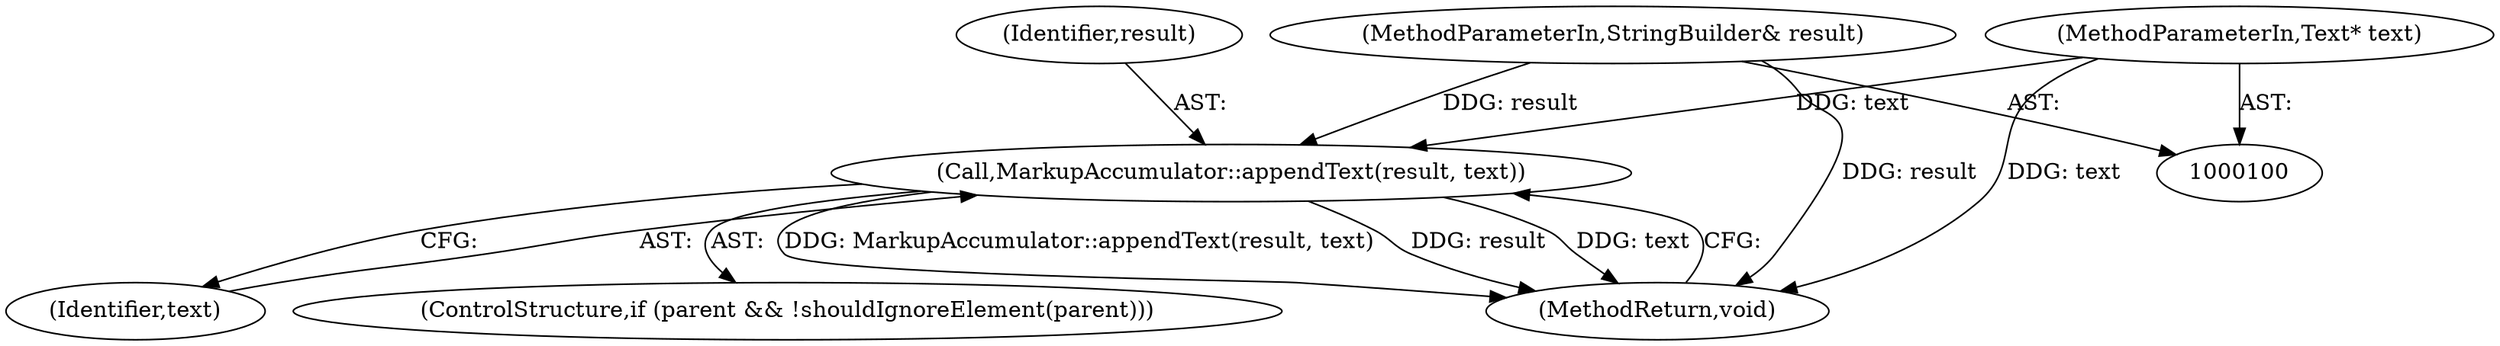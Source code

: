 digraph "1_Chrome_7f0126ff011142c8619b10a6e64d04d1745c503a_6@del" {
"1000114" [label="(Call,MarkupAccumulator::appendText(result, text))"];
"1000101" [label="(MethodParameterIn,StringBuilder& result)"];
"1000102" [label="(MethodParameterIn,Text* text)"];
"1000101" [label="(MethodParameterIn,StringBuilder& result)"];
"1000102" [label="(MethodParameterIn,Text* text)"];
"1000115" [label="(Identifier,result)"];
"1000116" [label="(Identifier,text)"];
"1000114" [label="(Call,MarkupAccumulator::appendText(result, text))"];
"1000108" [label="(ControlStructure,if (parent && !shouldIgnoreElement(parent)))"];
"1000117" [label="(MethodReturn,void)"];
"1000114" -> "1000108"  [label="AST: "];
"1000114" -> "1000116"  [label="CFG: "];
"1000115" -> "1000114"  [label="AST: "];
"1000116" -> "1000114"  [label="AST: "];
"1000117" -> "1000114"  [label="CFG: "];
"1000114" -> "1000117"  [label="DDG: MarkupAccumulator::appendText(result, text)"];
"1000114" -> "1000117"  [label="DDG: result"];
"1000114" -> "1000117"  [label="DDG: text"];
"1000101" -> "1000114"  [label="DDG: result"];
"1000102" -> "1000114"  [label="DDG: text"];
"1000101" -> "1000100"  [label="AST: "];
"1000101" -> "1000117"  [label="DDG: result"];
"1000102" -> "1000100"  [label="AST: "];
"1000102" -> "1000117"  [label="DDG: text"];
}
